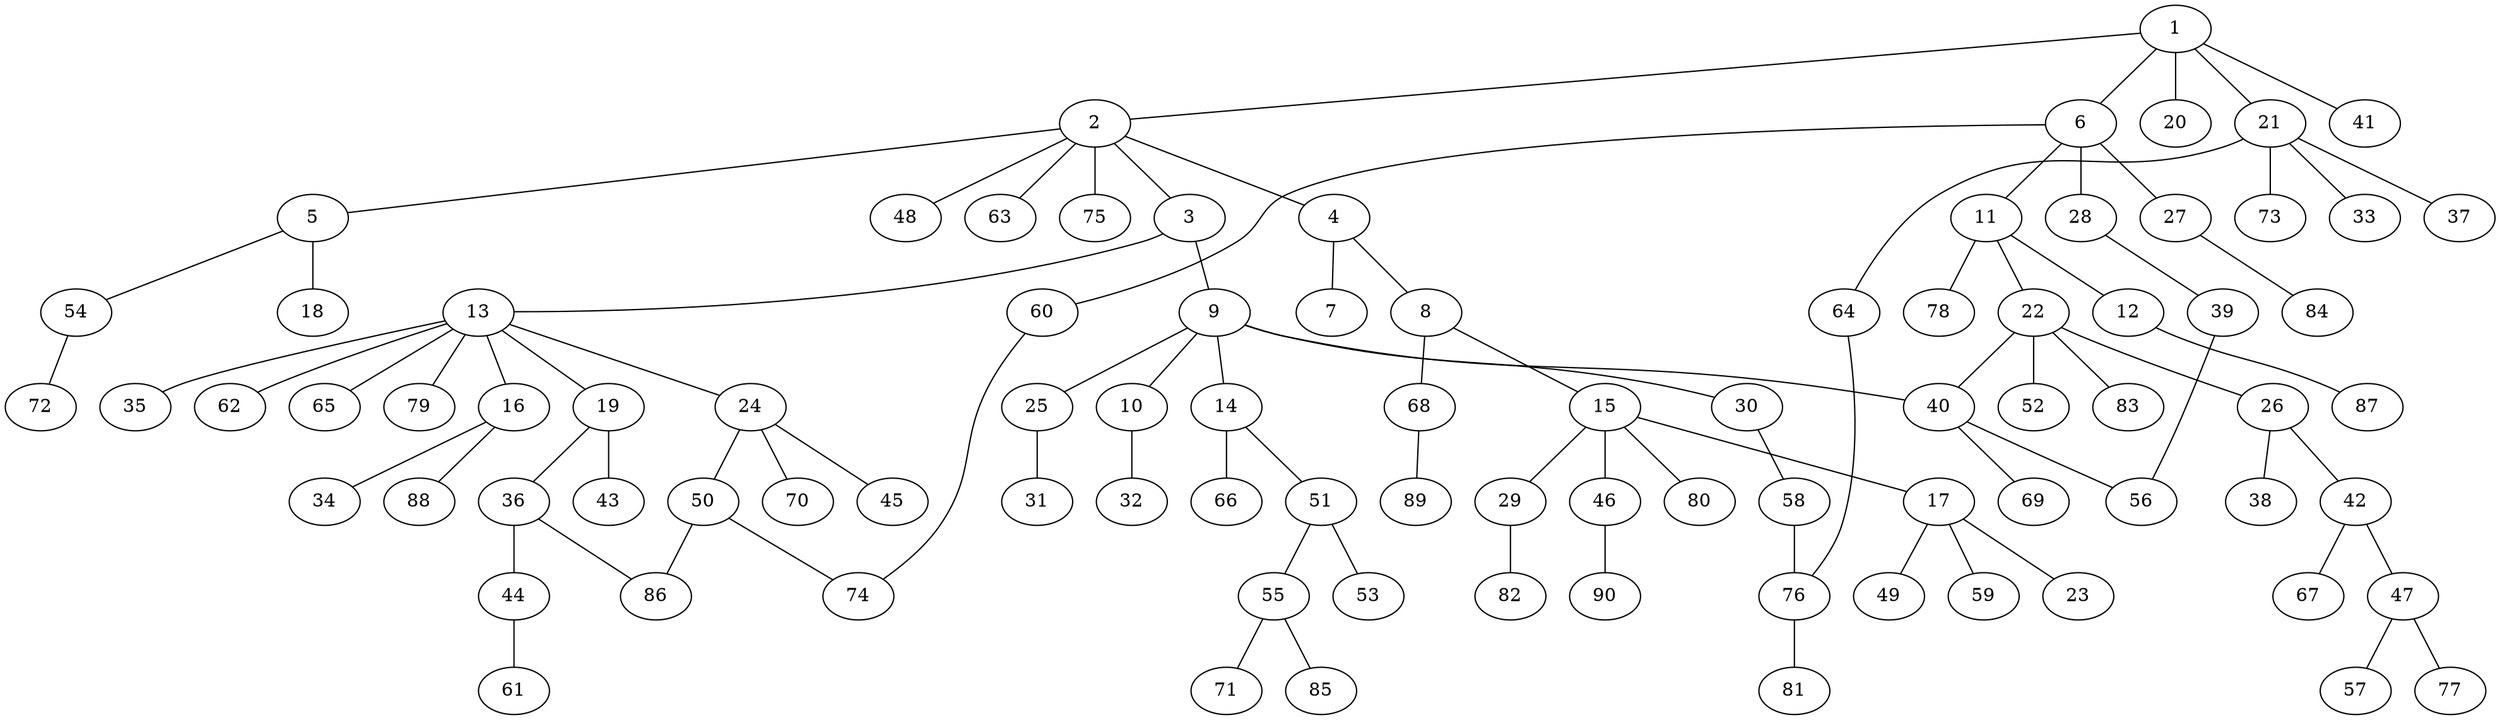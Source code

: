graph graphname {1--2
1--6
1--20
1--21
1--41
2--3
2--4
2--5
2--48
2--63
2--75
3--9
3--13
4--7
4--8
5--18
5--54
6--11
6--27
6--28
6--60
8--15
8--68
9--10
9--14
9--25
9--30
9--40
10--32
11--12
11--22
11--78
12--87
13--16
13--19
13--24
13--35
13--62
13--65
13--79
14--51
14--66
15--17
15--29
15--46
15--80
16--34
16--88
17--23
17--49
17--59
19--36
19--43
21--33
21--37
21--64
21--73
22--26
22--40
22--52
22--83
24--45
24--50
24--70
25--31
26--38
26--42
27--84
28--39
29--82
30--58
36--44
36--86
39--56
40--56
40--69
42--47
42--67
44--61
46--90
47--57
47--77
50--74
50--86
51--53
51--55
54--72
55--71
55--85
58--76
60--74
64--76
68--89
76--81
}